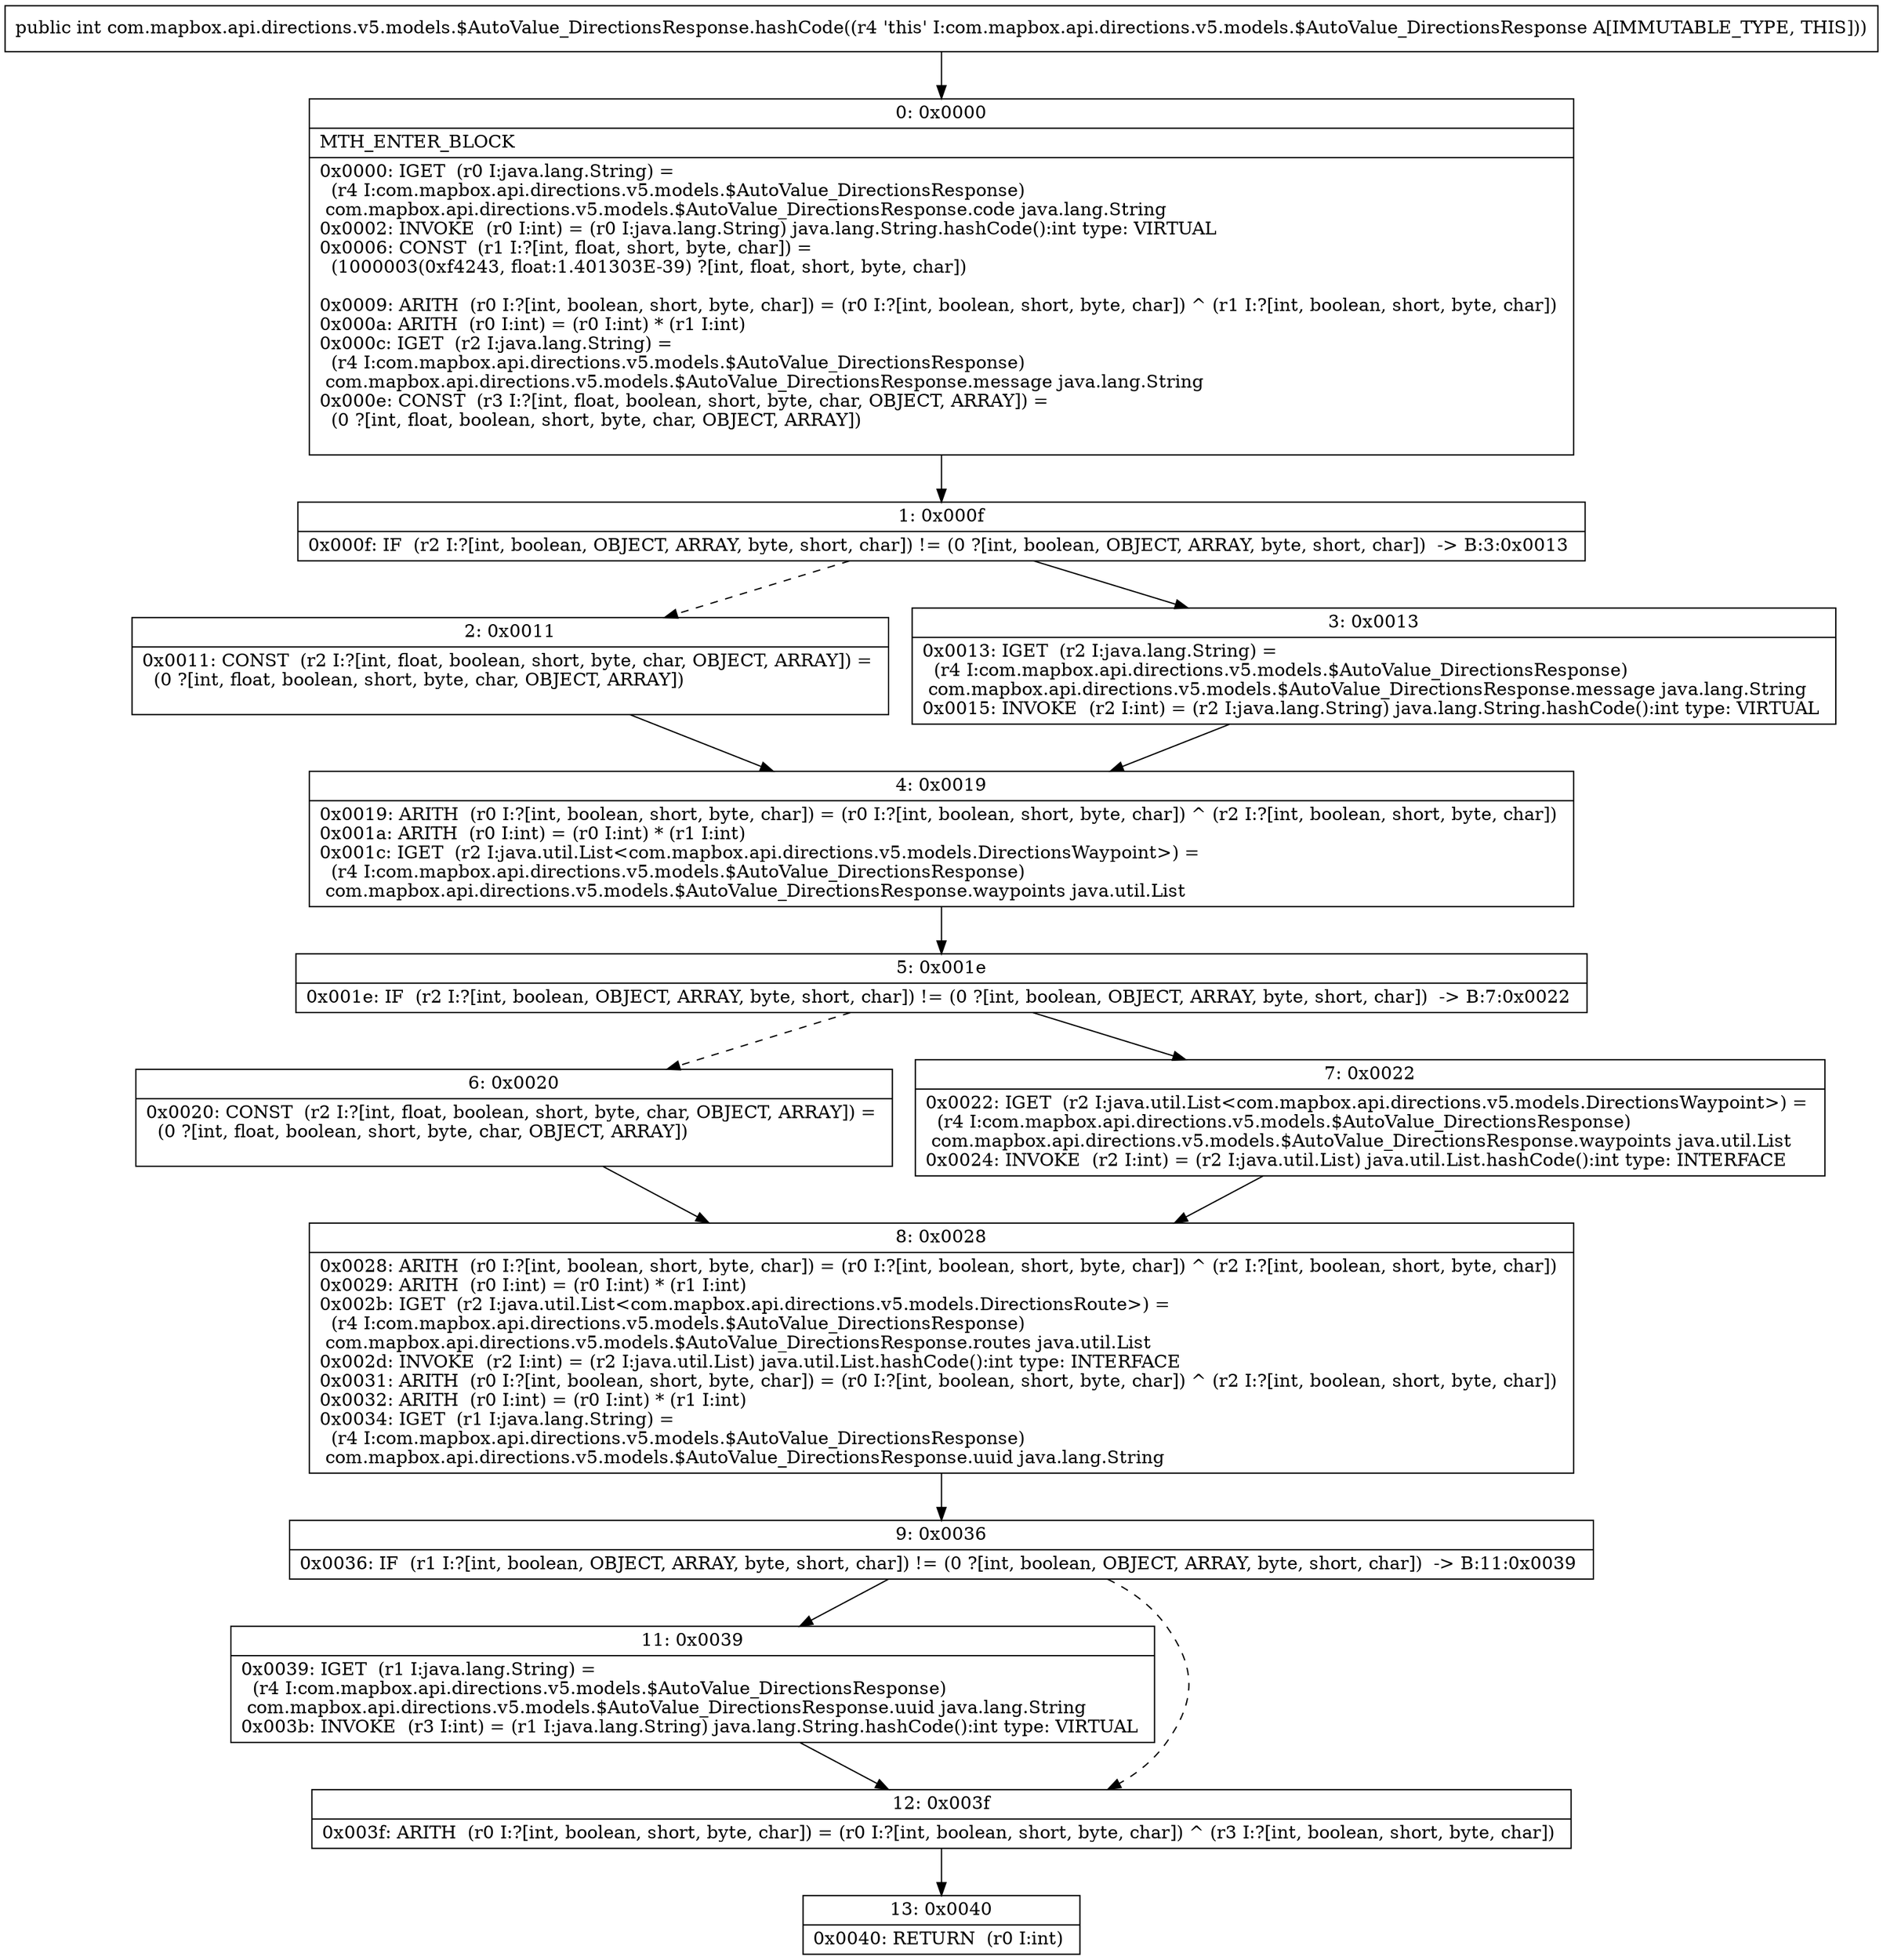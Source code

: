 digraph "CFG forcom.mapbox.api.directions.v5.models.$AutoValue_DirectionsResponse.hashCode()I" {
Node_0 [shape=record,label="{0\:\ 0x0000|MTH_ENTER_BLOCK\l|0x0000: IGET  (r0 I:java.lang.String) = \l  (r4 I:com.mapbox.api.directions.v5.models.$AutoValue_DirectionsResponse)\l com.mapbox.api.directions.v5.models.$AutoValue_DirectionsResponse.code java.lang.String \l0x0002: INVOKE  (r0 I:int) = (r0 I:java.lang.String) java.lang.String.hashCode():int type: VIRTUAL \l0x0006: CONST  (r1 I:?[int, float, short, byte, char]) = \l  (1000003(0xf4243, float:1.401303E\-39) ?[int, float, short, byte, char])\l \l0x0009: ARITH  (r0 I:?[int, boolean, short, byte, char]) = (r0 I:?[int, boolean, short, byte, char]) ^ (r1 I:?[int, boolean, short, byte, char]) \l0x000a: ARITH  (r0 I:int) = (r0 I:int) * (r1 I:int) \l0x000c: IGET  (r2 I:java.lang.String) = \l  (r4 I:com.mapbox.api.directions.v5.models.$AutoValue_DirectionsResponse)\l com.mapbox.api.directions.v5.models.$AutoValue_DirectionsResponse.message java.lang.String \l0x000e: CONST  (r3 I:?[int, float, boolean, short, byte, char, OBJECT, ARRAY]) = \l  (0 ?[int, float, boolean, short, byte, char, OBJECT, ARRAY])\l \l}"];
Node_1 [shape=record,label="{1\:\ 0x000f|0x000f: IF  (r2 I:?[int, boolean, OBJECT, ARRAY, byte, short, char]) != (0 ?[int, boolean, OBJECT, ARRAY, byte, short, char])  \-\> B:3:0x0013 \l}"];
Node_2 [shape=record,label="{2\:\ 0x0011|0x0011: CONST  (r2 I:?[int, float, boolean, short, byte, char, OBJECT, ARRAY]) = \l  (0 ?[int, float, boolean, short, byte, char, OBJECT, ARRAY])\l \l}"];
Node_3 [shape=record,label="{3\:\ 0x0013|0x0013: IGET  (r2 I:java.lang.String) = \l  (r4 I:com.mapbox.api.directions.v5.models.$AutoValue_DirectionsResponse)\l com.mapbox.api.directions.v5.models.$AutoValue_DirectionsResponse.message java.lang.String \l0x0015: INVOKE  (r2 I:int) = (r2 I:java.lang.String) java.lang.String.hashCode():int type: VIRTUAL \l}"];
Node_4 [shape=record,label="{4\:\ 0x0019|0x0019: ARITH  (r0 I:?[int, boolean, short, byte, char]) = (r0 I:?[int, boolean, short, byte, char]) ^ (r2 I:?[int, boolean, short, byte, char]) \l0x001a: ARITH  (r0 I:int) = (r0 I:int) * (r1 I:int) \l0x001c: IGET  (r2 I:java.util.List\<com.mapbox.api.directions.v5.models.DirectionsWaypoint\>) = \l  (r4 I:com.mapbox.api.directions.v5.models.$AutoValue_DirectionsResponse)\l com.mapbox.api.directions.v5.models.$AutoValue_DirectionsResponse.waypoints java.util.List \l}"];
Node_5 [shape=record,label="{5\:\ 0x001e|0x001e: IF  (r2 I:?[int, boolean, OBJECT, ARRAY, byte, short, char]) != (0 ?[int, boolean, OBJECT, ARRAY, byte, short, char])  \-\> B:7:0x0022 \l}"];
Node_6 [shape=record,label="{6\:\ 0x0020|0x0020: CONST  (r2 I:?[int, float, boolean, short, byte, char, OBJECT, ARRAY]) = \l  (0 ?[int, float, boolean, short, byte, char, OBJECT, ARRAY])\l \l}"];
Node_7 [shape=record,label="{7\:\ 0x0022|0x0022: IGET  (r2 I:java.util.List\<com.mapbox.api.directions.v5.models.DirectionsWaypoint\>) = \l  (r4 I:com.mapbox.api.directions.v5.models.$AutoValue_DirectionsResponse)\l com.mapbox.api.directions.v5.models.$AutoValue_DirectionsResponse.waypoints java.util.List \l0x0024: INVOKE  (r2 I:int) = (r2 I:java.util.List) java.util.List.hashCode():int type: INTERFACE \l}"];
Node_8 [shape=record,label="{8\:\ 0x0028|0x0028: ARITH  (r0 I:?[int, boolean, short, byte, char]) = (r0 I:?[int, boolean, short, byte, char]) ^ (r2 I:?[int, boolean, short, byte, char]) \l0x0029: ARITH  (r0 I:int) = (r0 I:int) * (r1 I:int) \l0x002b: IGET  (r2 I:java.util.List\<com.mapbox.api.directions.v5.models.DirectionsRoute\>) = \l  (r4 I:com.mapbox.api.directions.v5.models.$AutoValue_DirectionsResponse)\l com.mapbox.api.directions.v5.models.$AutoValue_DirectionsResponse.routes java.util.List \l0x002d: INVOKE  (r2 I:int) = (r2 I:java.util.List) java.util.List.hashCode():int type: INTERFACE \l0x0031: ARITH  (r0 I:?[int, boolean, short, byte, char]) = (r0 I:?[int, boolean, short, byte, char]) ^ (r2 I:?[int, boolean, short, byte, char]) \l0x0032: ARITH  (r0 I:int) = (r0 I:int) * (r1 I:int) \l0x0034: IGET  (r1 I:java.lang.String) = \l  (r4 I:com.mapbox.api.directions.v5.models.$AutoValue_DirectionsResponse)\l com.mapbox.api.directions.v5.models.$AutoValue_DirectionsResponse.uuid java.lang.String \l}"];
Node_9 [shape=record,label="{9\:\ 0x0036|0x0036: IF  (r1 I:?[int, boolean, OBJECT, ARRAY, byte, short, char]) != (0 ?[int, boolean, OBJECT, ARRAY, byte, short, char])  \-\> B:11:0x0039 \l}"];
Node_11 [shape=record,label="{11\:\ 0x0039|0x0039: IGET  (r1 I:java.lang.String) = \l  (r4 I:com.mapbox.api.directions.v5.models.$AutoValue_DirectionsResponse)\l com.mapbox.api.directions.v5.models.$AutoValue_DirectionsResponse.uuid java.lang.String \l0x003b: INVOKE  (r3 I:int) = (r1 I:java.lang.String) java.lang.String.hashCode():int type: VIRTUAL \l}"];
Node_12 [shape=record,label="{12\:\ 0x003f|0x003f: ARITH  (r0 I:?[int, boolean, short, byte, char]) = (r0 I:?[int, boolean, short, byte, char]) ^ (r3 I:?[int, boolean, short, byte, char]) \l}"];
Node_13 [shape=record,label="{13\:\ 0x0040|0x0040: RETURN  (r0 I:int) \l}"];
MethodNode[shape=record,label="{public int com.mapbox.api.directions.v5.models.$AutoValue_DirectionsResponse.hashCode((r4 'this' I:com.mapbox.api.directions.v5.models.$AutoValue_DirectionsResponse A[IMMUTABLE_TYPE, THIS])) }"];
MethodNode -> Node_0;
Node_0 -> Node_1;
Node_1 -> Node_2[style=dashed];
Node_1 -> Node_3;
Node_2 -> Node_4;
Node_3 -> Node_4;
Node_4 -> Node_5;
Node_5 -> Node_6[style=dashed];
Node_5 -> Node_7;
Node_6 -> Node_8;
Node_7 -> Node_8;
Node_8 -> Node_9;
Node_9 -> Node_11;
Node_9 -> Node_12[style=dashed];
Node_11 -> Node_12;
Node_12 -> Node_13;
}

